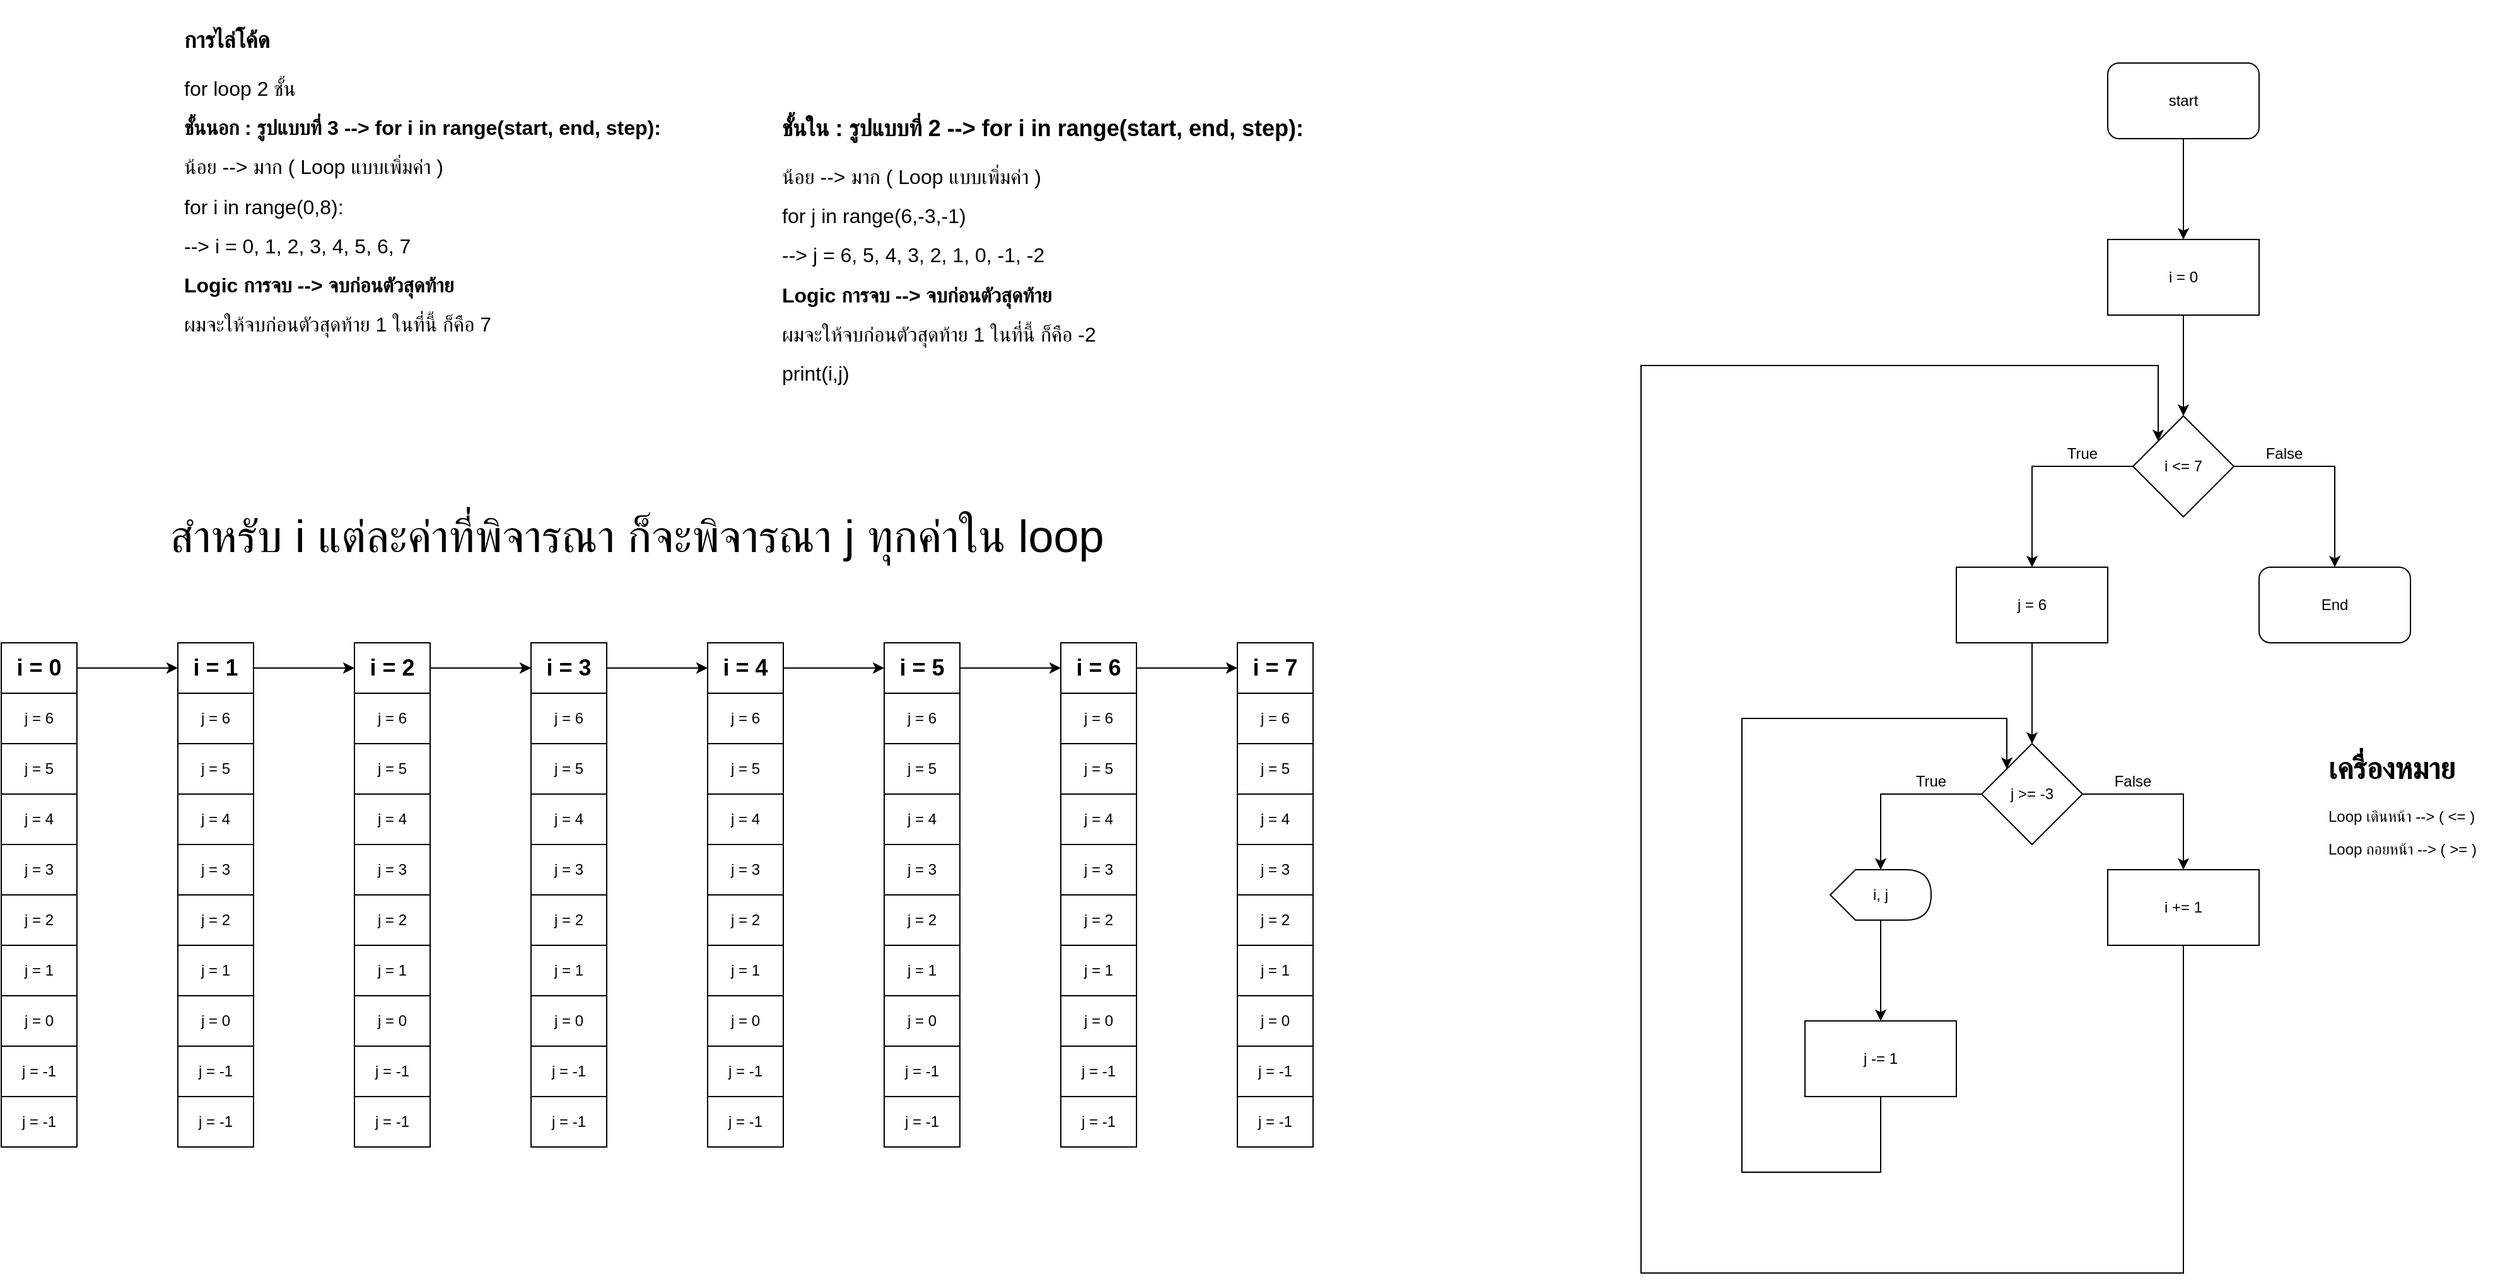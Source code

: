 <mxfile>
    <diagram id="OJSc2Kqw7aZzmf_JGYwj" name="Page-1">
        <mxGraphModel dx="2181" dy="860" grid="1" gridSize="10" guides="1" tooltips="1" connect="1" arrows="1" fold="1" page="1" pageScale="1" pageWidth="827" pageHeight="1169" math="0" shadow="0">
            <root>
                <mxCell id="0"/>
                <mxCell id="1" parent="0"/>
                <mxCell id="111" value="&lt;font&gt;&lt;font style=&quot;font-size: 36px&quot;&gt;สำหรับ i แต่ละค่าที่พิจารณา ก็จะพิจารณา j ทุกค่าใน loop&lt;/font&gt;&lt;br&gt;&lt;/font&gt;" style="text;html=1;strokeColor=none;fillColor=none;align=center;verticalAlign=middle;whiteSpace=wrap;rounded=0;" parent="1" vertex="1">
                    <mxGeometry x="-46" y="430" width="940" height="90" as="geometry"/>
                </mxCell>
                <mxCell id="112" value="&lt;h1&gt;เครื่องหมาย&lt;/h1&gt;&lt;p&gt;Loop เดินหน้า --&amp;gt; ( &amp;lt;= )&lt;/p&gt;&lt;p&gt;Loop ถอยหน้า --&amp;gt; ( &amp;gt;= )&lt;/p&gt;" style="text;html=1;strokeColor=none;fillColor=none;spacing=5;spacingTop=-20;whiteSpace=wrap;overflow=hidden;rounded=0;" parent="1" vertex="1">
                    <mxGeometry x="1760" y="640" width="140" height="100" as="geometry"/>
                </mxCell>
                <mxCell id="113" value="&lt;h1&gt;&lt;font style=&quot;font-size: 18px&quot;&gt;การไล่โค้ด&lt;/font&gt;&lt;/h1&gt;&lt;p&gt;&lt;font size=&quot;3&quot;&gt;for loop 2 ชั้น&lt;/font&gt;&lt;/p&gt;&lt;p&gt;&lt;font size=&quot;3&quot;&gt;&lt;b&gt;ชั้นนอก : รูปแบบที่ 3 --&amp;gt; for i in range(start, end, step):&lt;/b&gt;&lt;/font&gt;&lt;/p&gt;&lt;p&gt;&lt;font size=&quot;3&quot;&gt;น้อย --&amp;gt; มาก ( Loop แบบเพิ่มค่า )&lt;/font&gt;&lt;/p&gt;&lt;p&gt;&lt;font size=&quot;3&quot;&gt;for i in range(0,8):&lt;/font&gt;&lt;/p&gt;&lt;p&gt;&lt;font size=&quot;3&quot;&gt;--&amp;gt; i = 0, 1, 2, 3, 4, 5, 6, 7&lt;/font&gt;&lt;/p&gt;&lt;p&gt;&lt;font size=&quot;3&quot;&gt;&lt;b&gt;Logic การจบ --&amp;gt; จบก่อนตัวสุดท้าย&lt;/b&gt;&lt;/font&gt;&lt;/p&gt;&lt;p&gt;&lt;font size=&quot;3&quot;&gt;ผมจะให้จบก่อนตัวสุดท้าย 1 ในที่นี้ ก็คือ 7&lt;/font&gt;&lt;/p&gt;" style="text;html=1;strokeColor=none;fillColor=none;spacing=5;spacingTop=-20;whiteSpace=wrap;overflow=hidden;rounded=0;" parent="1" vertex="1">
                    <mxGeometry x="60" y="60" width="410" height="270" as="geometry"/>
                </mxCell>
                <mxCell id="114" value="&lt;h1&gt;&lt;font style=&quot;font-size: 18px&quot;&gt;&lt;font&gt;ชั้นใน : รูปแบบที่ 2 --&amp;gt; for i in range(start, end, step):&lt;/font&gt;&lt;br&gt;&lt;/font&gt;&lt;/h1&gt;&lt;p&gt;&lt;font size=&quot;3&quot;&gt;น้อย --&amp;gt; มาก ( Loop แบบเพิ่มค่า )&lt;/font&gt;&lt;/p&gt;&lt;p&gt;&lt;font size=&quot;3&quot;&gt;for j in range(6,-3,-1)&lt;/font&gt;&lt;/p&gt;&lt;p&gt;&lt;font size=&quot;3&quot;&gt;--&amp;gt; j = 6, 5, 4, 3, 2, 1, 0, -1, -2&lt;/font&gt;&lt;/p&gt;&lt;p&gt;&lt;font size=&quot;3&quot;&gt;&lt;b&gt;Logic การจบ --&amp;gt; จบก่อนตัวสุดท้าย&lt;/b&gt;&lt;/font&gt;&lt;/p&gt;&lt;p&gt;&lt;font size=&quot;3&quot;&gt;ผมจะให้จบก่อนตัวสุดท้าย 1 ในที่นี้ ก็คือ -2&lt;/font&gt;&lt;/p&gt;&lt;p&gt;&lt;font size=&quot;3&quot;&gt;print(i,j)&lt;/font&gt;&lt;/p&gt;" style="text;html=1;strokeColor=none;fillColor=none;spacing=5;spacingTop=-20;whiteSpace=wrap;overflow=hidden;rounded=0;" parent="1" vertex="1">
                    <mxGeometry x="534" y="130" width="440" height="240" as="geometry"/>
                </mxCell>
                <mxCell id="182" value="" style="shape=table;html=1;whiteSpace=wrap;startSize=0;container=1;collapsible=0;childLayout=tableLayout;" parent="1" vertex="1">
                    <mxGeometry x="-80" y="560" width="60" height="400" as="geometry"/>
                </mxCell>
                <mxCell id="183" value="" style="shape=partialRectangle;html=1;whiteSpace=wrap;collapsible=0;dropTarget=0;pointerEvents=0;fillColor=none;top=0;left=0;bottom=0;right=0;points=[[0,0.5],[1,0.5]];portConstraint=eastwest;" parent="182" vertex="1">
                    <mxGeometry width="60" height="40" as="geometry"/>
                </mxCell>
                <mxCell id="184" value="&lt;b&gt;&lt;font style=&quot;font-size: 18px&quot;&gt;i = 0&lt;/font&gt;&lt;/b&gt;" style="shape=partialRectangle;html=1;whiteSpace=wrap;connectable=0;overflow=hidden;fillColor=none;top=0;left=0;bottom=0;right=0;" parent="183" vertex="1">
                    <mxGeometry width="60" height="40" as="geometry"/>
                </mxCell>
                <mxCell id="185" value="" style="shape=partialRectangle;html=1;whiteSpace=wrap;collapsible=0;dropTarget=0;pointerEvents=0;fillColor=none;top=0;left=0;bottom=0;right=0;points=[[0,0.5],[1,0.5]];portConstraint=eastwest;" parent="182" vertex="1">
                    <mxGeometry y="40" width="60" height="40" as="geometry"/>
                </mxCell>
                <mxCell id="186" value="j = 6" style="shape=partialRectangle;html=1;whiteSpace=wrap;connectable=0;overflow=hidden;fillColor=none;top=0;left=0;bottom=0;right=0;" parent="185" vertex="1">
                    <mxGeometry width="60" height="40" as="geometry"/>
                </mxCell>
                <mxCell id="187" value="" style="shape=partialRectangle;html=1;whiteSpace=wrap;collapsible=0;dropTarget=0;pointerEvents=0;fillColor=none;top=0;left=0;bottom=0;right=0;points=[[0,0.5],[1,0.5]];portConstraint=eastwest;" parent="182" vertex="1">
                    <mxGeometry y="80" width="60" height="40" as="geometry"/>
                </mxCell>
                <mxCell id="188" value="j = 5" style="shape=partialRectangle;html=1;whiteSpace=wrap;connectable=0;overflow=hidden;fillColor=none;top=0;left=0;bottom=0;right=0;" parent="187" vertex="1">
                    <mxGeometry width="60" height="40" as="geometry"/>
                </mxCell>
                <mxCell id="189" value="" style="shape=partialRectangle;html=1;whiteSpace=wrap;collapsible=0;dropTarget=0;pointerEvents=0;fillColor=none;top=0;left=0;bottom=0;right=0;points=[[0,0.5],[1,0.5]];portConstraint=eastwest;" parent="182" vertex="1">
                    <mxGeometry y="120" width="60" height="40" as="geometry"/>
                </mxCell>
                <mxCell id="190" value="j = 4" style="shape=partialRectangle;html=1;whiteSpace=wrap;connectable=0;overflow=hidden;fillColor=none;top=0;left=0;bottom=0;right=0;" parent="189" vertex="1">
                    <mxGeometry width="60" height="40" as="geometry"/>
                </mxCell>
                <mxCell id="191" value="" style="shape=partialRectangle;html=1;whiteSpace=wrap;collapsible=0;dropTarget=0;pointerEvents=0;fillColor=none;top=0;left=0;bottom=0;right=0;points=[[0,0.5],[1,0.5]];portConstraint=eastwest;" parent="182" vertex="1">
                    <mxGeometry y="160" width="60" height="40" as="geometry"/>
                </mxCell>
                <mxCell id="192" value="j = 3" style="shape=partialRectangle;html=1;whiteSpace=wrap;connectable=0;overflow=hidden;fillColor=none;top=0;left=0;bottom=0;right=0;" parent="191" vertex="1">
                    <mxGeometry width="60" height="40" as="geometry"/>
                </mxCell>
                <mxCell id="193" value="" style="shape=partialRectangle;html=1;whiteSpace=wrap;collapsible=0;dropTarget=0;pointerEvents=0;fillColor=none;top=0;left=0;bottom=0;right=0;points=[[0,0.5],[1,0.5]];portConstraint=eastwest;" parent="182" vertex="1">
                    <mxGeometry y="200" width="60" height="40" as="geometry"/>
                </mxCell>
                <mxCell id="194" value="j = 2" style="shape=partialRectangle;html=1;whiteSpace=wrap;connectable=0;overflow=hidden;fillColor=none;top=0;left=0;bottom=0;right=0;" parent="193" vertex="1">
                    <mxGeometry width="60" height="40" as="geometry"/>
                </mxCell>
                <mxCell id="195" value="" style="shape=partialRectangle;html=1;whiteSpace=wrap;collapsible=0;dropTarget=0;pointerEvents=0;fillColor=none;top=0;left=0;bottom=0;right=0;points=[[0,0.5],[1,0.5]];portConstraint=eastwest;" parent="182" vertex="1">
                    <mxGeometry y="240" width="60" height="40" as="geometry"/>
                </mxCell>
                <mxCell id="196" value="j = 1" style="shape=partialRectangle;html=1;whiteSpace=wrap;connectable=0;overflow=hidden;fillColor=none;top=0;left=0;bottom=0;right=0;" parent="195" vertex="1">
                    <mxGeometry width="60" height="40" as="geometry"/>
                </mxCell>
                <mxCell id="197" value="" style="shape=partialRectangle;html=1;whiteSpace=wrap;collapsible=0;dropTarget=0;pointerEvents=0;fillColor=none;top=0;left=0;bottom=0;right=0;points=[[0,0.5],[1,0.5]];portConstraint=eastwest;" parent="182" vertex="1">
                    <mxGeometry y="280" width="60" height="40" as="geometry"/>
                </mxCell>
                <mxCell id="198" value="j = 0" style="shape=partialRectangle;html=1;whiteSpace=wrap;connectable=0;overflow=hidden;fillColor=none;top=0;left=0;bottom=0;right=0;" parent="197" vertex="1">
                    <mxGeometry width="60" height="40" as="geometry"/>
                </mxCell>
                <mxCell id="199" value="" style="shape=partialRectangle;html=1;whiteSpace=wrap;collapsible=0;dropTarget=0;pointerEvents=0;fillColor=none;top=0;left=0;bottom=0;right=0;points=[[0,0.5],[1,0.5]];portConstraint=eastwest;" parent="182" vertex="1">
                    <mxGeometry y="320" width="60" height="40" as="geometry"/>
                </mxCell>
                <mxCell id="200" value="j = -1" style="shape=partialRectangle;html=1;whiteSpace=wrap;connectable=0;overflow=hidden;fillColor=none;top=0;left=0;bottom=0;right=0;" parent="199" vertex="1">
                    <mxGeometry width="60" height="40" as="geometry"/>
                </mxCell>
                <mxCell id="201" value="" style="shape=partialRectangle;html=1;whiteSpace=wrap;collapsible=0;dropTarget=0;pointerEvents=0;fillColor=none;top=0;left=0;bottom=0;right=0;points=[[0,0.5],[1,0.5]];portConstraint=eastwest;" parent="182" vertex="1">
                    <mxGeometry y="360" width="60" height="40" as="geometry"/>
                </mxCell>
                <mxCell id="202" value="j = -1" style="shape=partialRectangle;html=1;whiteSpace=wrap;connectable=0;overflow=hidden;fillColor=none;top=0;left=0;bottom=0;right=0;" parent="201" vertex="1">
                    <mxGeometry width="60" height="40" as="geometry"/>
                </mxCell>
                <mxCell id="203" value="" style="shape=table;html=1;whiteSpace=wrap;startSize=0;container=1;collapsible=0;childLayout=tableLayout;" parent="1" vertex="1">
                    <mxGeometry x="60" y="560" width="60" height="400" as="geometry"/>
                </mxCell>
                <mxCell id="204" value="" style="shape=partialRectangle;html=1;whiteSpace=wrap;collapsible=0;dropTarget=0;pointerEvents=0;fillColor=none;top=0;left=0;bottom=0;right=0;points=[[0,0.5],[1,0.5]];portConstraint=eastwest;" parent="203" vertex="1">
                    <mxGeometry width="60" height="40" as="geometry"/>
                </mxCell>
                <mxCell id="205" value="&lt;b&gt;&lt;font style=&quot;font-size: 18px&quot;&gt;i = 1&lt;/font&gt;&lt;/b&gt;" style="shape=partialRectangle;html=1;whiteSpace=wrap;connectable=0;overflow=hidden;fillColor=none;top=0;left=0;bottom=0;right=0;" parent="204" vertex="1">
                    <mxGeometry width="60" height="40" as="geometry"/>
                </mxCell>
                <mxCell id="206" value="" style="shape=partialRectangle;html=1;whiteSpace=wrap;collapsible=0;dropTarget=0;pointerEvents=0;fillColor=none;top=0;left=0;bottom=0;right=0;points=[[0,0.5],[1,0.5]];portConstraint=eastwest;" parent="203" vertex="1">
                    <mxGeometry y="40" width="60" height="40" as="geometry"/>
                </mxCell>
                <mxCell id="207" value="j = 6" style="shape=partialRectangle;html=1;whiteSpace=wrap;connectable=0;overflow=hidden;fillColor=none;top=0;left=0;bottom=0;right=0;" parent="206" vertex="1">
                    <mxGeometry width="60" height="40" as="geometry"/>
                </mxCell>
                <mxCell id="208" value="" style="shape=partialRectangle;html=1;whiteSpace=wrap;collapsible=0;dropTarget=0;pointerEvents=0;fillColor=none;top=0;left=0;bottom=0;right=0;points=[[0,0.5],[1,0.5]];portConstraint=eastwest;" parent="203" vertex="1">
                    <mxGeometry y="80" width="60" height="40" as="geometry"/>
                </mxCell>
                <mxCell id="209" value="j = 5" style="shape=partialRectangle;html=1;whiteSpace=wrap;connectable=0;overflow=hidden;fillColor=none;top=0;left=0;bottom=0;right=0;" parent="208" vertex="1">
                    <mxGeometry width="60" height="40" as="geometry"/>
                </mxCell>
                <mxCell id="210" value="" style="shape=partialRectangle;html=1;whiteSpace=wrap;collapsible=0;dropTarget=0;pointerEvents=0;fillColor=none;top=0;left=0;bottom=0;right=0;points=[[0,0.5],[1,0.5]];portConstraint=eastwest;" parent="203" vertex="1">
                    <mxGeometry y="120" width="60" height="40" as="geometry"/>
                </mxCell>
                <mxCell id="211" value="j = 4" style="shape=partialRectangle;html=1;whiteSpace=wrap;connectable=0;overflow=hidden;fillColor=none;top=0;left=0;bottom=0;right=0;" parent="210" vertex="1">
                    <mxGeometry width="60" height="40" as="geometry"/>
                </mxCell>
                <mxCell id="212" value="" style="shape=partialRectangle;html=1;whiteSpace=wrap;collapsible=0;dropTarget=0;pointerEvents=0;fillColor=none;top=0;left=0;bottom=0;right=0;points=[[0,0.5],[1,0.5]];portConstraint=eastwest;" parent="203" vertex="1">
                    <mxGeometry y="160" width="60" height="40" as="geometry"/>
                </mxCell>
                <mxCell id="213" value="j = 3" style="shape=partialRectangle;html=1;whiteSpace=wrap;connectable=0;overflow=hidden;fillColor=none;top=0;left=0;bottom=0;right=0;" parent="212" vertex="1">
                    <mxGeometry width="60" height="40" as="geometry"/>
                </mxCell>
                <mxCell id="214" value="" style="shape=partialRectangle;html=1;whiteSpace=wrap;collapsible=0;dropTarget=0;pointerEvents=0;fillColor=none;top=0;left=0;bottom=0;right=0;points=[[0,0.5],[1,0.5]];portConstraint=eastwest;" parent="203" vertex="1">
                    <mxGeometry y="200" width="60" height="40" as="geometry"/>
                </mxCell>
                <mxCell id="215" value="j = 2" style="shape=partialRectangle;html=1;whiteSpace=wrap;connectable=0;overflow=hidden;fillColor=none;top=0;left=0;bottom=0;right=0;" parent="214" vertex="1">
                    <mxGeometry width="60" height="40" as="geometry"/>
                </mxCell>
                <mxCell id="216" value="" style="shape=partialRectangle;html=1;whiteSpace=wrap;collapsible=0;dropTarget=0;pointerEvents=0;fillColor=none;top=0;left=0;bottom=0;right=0;points=[[0,0.5],[1,0.5]];portConstraint=eastwest;" parent="203" vertex="1">
                    <mxGeometry y="240" width="60" height="40" as="geometry"/>
                </mxCell>
                <mxCell id="217" value="j = 1" style="shape=partialRectangle;html=1;whiteSpace=wrap;connectable=0;overflow=hidden;fillColor=none;top=0;left=0;bottom=0;right=0;" parent="216" vertex="1">
                    <mxGeometry width="60" height="40" as="geometry"/>
                </mxCell>
                <mxCell id="218" value="" style="shape=partialRectangle;html=1;whiteSpace=wrap;collapsible=0;dropTarget=0;pointerEvents=0;fillColor=none;top=0;left=0;bottom=0;right=0;points=[[0,0.5],[1,0.5]];portConstraint=eastwest;" parent="203" vertex="1">
                    <mxGeometry y="280" width="60" height="40" as="geometry"/>
                </mxCell>
                <mxCell id="219" value="j = 0" style="shape=partialRectangle;html=1;whiteSpace=wrap;connectable=0;overflow=hidden;fillColor=none;top=0;left=0;bottom=0;right=0;" parent="218" vertex="1">
                    <mxGeometry width="60" height="40" as="geometry"/>
                </mxCell>
                <mxCell id="220" value="" style="shape=partialRectangle;html=1;whiteSpace=wrap;collapsible=0;dropTarget=0;pointerEvents=0;fillColor=none;top=0;left=0;bottom=0;right=0;points=[[0,0.5],[1,0.5]];portConstraint=eastwest;" parent="203" vertex="1">
                    <mxGeometry y="320" width="60" height="40" as="geometry"/>
                </mxCell>
                <mxCell id="221" value="j = -1" style="shape=partialRectangle;html=1;whiteSpace=wrap;connectable=0;overflow=hidden;fillColor=none;top=0;left=0;bottom=0;right=0;" parent="220" vertex="1">
                    <mxGeometry width="60" height="40" as="geometry"/>
                </mxCell>
                <mxCell id="222" value="" style="shape=partialRectangle;html=1;whiteSpace=wrap;collapsible=0;dropTarget=0;pointerEvents=0;fillColor=none;top=0;left=0;bottom=0;right=0;points=[[0,0.5],[1,0.5]];portConstraint=eastwest;" parent="203" vertex="1">
                    <mxGeometry y="360" width="60" height="40" as="geometry"/>
                </mxCell>
                <mxCell id="223" value="j = -1" style="shape=partialRectangle;html=1;whiteSpace=wrap;connectable=0;overflow=hidden;fillColor=none;top=0;left=0;bottom=0;right=0;" parent="222" vertex="1">
                    <mxGeometry width="60" height="40" as="geometry"/>
                </mxCell>
                <mxCell id="224" value="" style="shape=table;html=1;whiteSpace=wrap;startSize=0;container=1;collapsible=0;childLayout=tableLayout;" parent="1" vertex="1">
                    <mxGeometry x="200" y="560" width="60" height="400" as="geometry"/>
                </mxCell>
                <mxCell id="225" value="" style="shape=partialRectangle;html=1;whiteSpace=wrap;collapsible=0;dropTarget=0;pointerEvents=0;fillColor=none;top=0;left=0;bottom=0;right=0;points=[[0,0.5],[1,0.5]];portConstraint=eastwest;" parent="224" vertex="1">
                    <mxGeometry width="60" height="40" as="geometry"/>
                </mxCell>
                <mxCell id="226" value="&lt;b&gt;&lt;font style=&quot;font-size: 18px&quot;&gt;i = 2&lt;/font&gt;&lt;/b&gt;" style="shape=partialRectangle;html=1;whiteSpace=wrap;connectable=0;overflow=hidden;fillColor=none;top=0;left=0;bottom=0;right=0;" parent="225" vertex="1">
                    <mxGeometry width="60" height="40" as="geometry"/>
                </mxCell>
                <mxCell id="227" value="" style="shape=partialRectangle;html=1;whiteSpace=wrap;collapsible=0;dropTarget=0;pointerEvents=0;fillColor=none;top=0;left=0;bottom=0;right=0;points=[[0,0.5],[1,0.5]];portConstraint=eastwest;" parent="224" vertex="1">
                    <mxGeometry y="40" width="60" height="40" as="geometry"/>
                </mxCell>
                <mxCell id="228" value="j = 6" style="shape=partialRectangle;html=1;whiteSpace=wrap;connectable=0;overflow=hidden;fillColor=none;top=0;left=0;bottom=0;right=0;" parent="227" vertex="1">
                    <mxGeometry width="60" height="40" as="geometry"/>
                </mxCell>
                <mxCell id="229" value="" style="shape=partialRectangle;html=1;whiteSpace=wrap;collapsible=0;dropTarget=0;pointerEvents=0;fillColor=none;top=0;left=0;bottom=0;right=0;points=[[0,0.5],[1,0.5]];portConstraint=eastwest;" parent="224" vertex="1">
                    <mxGeometry y="80" width="60" height="40" as="geometry"/>
                </mxCell>
                <mxCell id="230" value="j = 5" style="shape=partialRectangle;html=1;whiteSpace=wrap;connectable=0;overflow=hidden;fillColor=none;top=0;left=0;bottom=0;right=0;" parent="229" vertex="1">
                    <mxGeometry width="60" height="40" as="geometry"/>
                </mxCell>
                <mxCell id="231" value="" style="shape=partialRectangle;html=1;whiteSpace=wrap;collapsible=0;dropTarget=0;pointerEvents=0;fillColor=none;top=0;left=0;bottom=0;right=0;points=[[0,0.5],[1,0.5]];portConstraint=eastwest;" parent="224" vertex="1">
                    <mxGeometry y="120" width="60" height="40" as="geometry"/>
                </mxCell>
                <mxCell id="232" value="j = 4" style="shape=partialRectangle;html=1;whiteSpace=wrap;connectable=0;overflow=hidden;fillColor=none;top=0;left=0;bottom=0;right=0;" parent="231" vertex="1">
                    <mxGeometry width="60" height="40" as="geometry"/>
                </mxCell>
                <mxCell id="233" value="" style="shape=partialRectangle;html=1;whiteSpace=wrap;collapsible=0;dropTarget=0;pointerEvents=0;fillColor=none;top=0;left=0;bottom=0;right=0;points=[[0,0.5],[1,0.5]];portConstraint=eastwest;" parent="224" vertex="1">
                    <mxGeometry y="160" width="60" height="40" as="geometry"/>
                </mxCell>
                <mxCell id="234" value="j = 3" style="shape=partialRectangle;html=1;whiteSpace=wrap;connectable=0;overflow=hidden;fillColor=none;top=0;left=0;bottom=0;right=0;" parent="233" vertex="1">
                    <mxGeometry width="60" height="40" as="geometry"/>
                </mxCell>
                <mxCell id="235" value="" style="shape=partialRectangle;html=1;whiteSpace=wrap;collapsible=0;dropTarget=0;pointerEvents=0;fillColor=none;top=0;left=0;bottom=0;right=0;points=[[0,0.5],[1,0.5]];portConstraint=eastwest;" parent="224" vertex="1">
                    <mxGeometry y="200" width="60" height="40" as="geometry"/>
                </mxCell>
                <mxCell id="236" value="j = 2" style="shape=partialRectangle;html=1;whiteSpace=wrap;connectable=0;overflow=hidden;fillColor=none;top=0;left=0;bottom=0;right=0;" parent="235" vertex="1">
                    <mxGeometry width="60" height="40" as="geometry"/>
                </mxCell>
                <mxCell id="237" value="" style="shape=partialRectangle;html=1;whiteSpace=wrap;collapsible=0;dropTarget=0;pointerEvents=0;fillColor=none;top=0;left=0;bottom=0;right=0;points=[[0,0.5],[1,0.5]];portConstraint=eastwest;" parent="224" vertex="1">
                    <mxGeometry y="240" width="60" height="40" as="geometry"/>
                </mxCell>
                <mxCell id="238" value="j = 1" style="shape=partialRectangle;html=1;whiteSpace=wrap;connectable=0;overflow=hidden;fillColor=none;top=0;left=0;bottom=0;right=0;" parent="237" vertex="1">
                    <mxGeometry width="60" height="40" as="geometry"/>
                </mxCell>
                <mxCell id="239" value="" style="shape=partialRectangle;html=1;whiteSpace=wrap;collapsible=0;dropTarget=0;pointerEvents=0;fillColor=none;top=0;left=0;bottom=0;right=0;points=[[0,0.5],[1,0.5]];portConstraint=eastwest;" parent="224" vertex="1">
                    <mxGeometry y="280" width="60" height="40" as="geometry"/>
                </mxCell>
                <mxCell id="240" value="j = 0" style="shape=partialRectangle;html=1;whiteSpace=wrap;connectable=0;overflow=hidden;fillColor=none;top=0;left=0;bottom=0;right=0;" parent="239" vertex="1">
                    <mxGeometry width="60" height="40" as="geometry"/>
                </mxCell>
                <mxCell id="241" value="" style="shape=partialRectangle;html=1;whiteSpace=wrap;collapsible=0;dropTarget=0;pointerEvents=0;fillColor=none;top=0;left=0;bottom=0;right=0;points=[[0,0.5],[1,0.5]];portConstraint=eastwest;" parent="224" vertex="1">
                    <mxGeometry y="320" width="60" height="40" as="geometry"/>
                </mxCell>
                <mxCell id="242" value="j = -1" style="shape=partialRectangle;html=1;whiteSpace=wrap;connectable=0;overflow=hidden;fillColor=none;top=0;left=0;bottom=0;right=0;" parent="241" vertex="1">
                    <mxGeometry width="60" height="40" as="geometry"/>
                </mxCell>
                <mxCell id="243" value="" style="shape=partialRectangle;html=1;whiteSpace=wrap;collapsible=0;dropTarget=0;pointerEvents=0;fillColor=none;top=0;left=0;bottom=0;right=0;points=[[0,0.5],[1,0.5]];portConstraint=eastwest;" parent="224" vertex="1">
                    <mxGeometry y="360" width="60" height="40" as="geometry"/>
                </mxCell>
                <mxCell id="244" value="j = -1" style="shape=partialRectangle;html=1;whiteSpace=wrap;connectable=0;overflow=hidden;fillColor=none;top=0;left=0;bottom=0;right=0;" parent="243" vertex="1">
                    <mxGeometry width="60" height="40" as="geometry"/>
                </mxCell>
                <mxCell id="245" value="" style="shape=table;html=1;whiteSpace=wrap;startSize=0;container=1;collapsible=0;childLayout=tableLayout;" parent="1" vertex="1">
                    <mxGeometry x="340" y="560" width="60" height="400" as="geometry"/>
                </mxCell>
                <mxCell id="246" value="" style="shape=partialRectangle;html=1;whiteSpace=wrap;collapsible=0;dropTarget=0;pointerEvents=0;fillColor=none;top=0;left=0;bottom=0;right=0;points=[[0,0.5],[1,0.5]];portConstraint=eastwest;" parent="245" vertex="1">
                    <mxGeometry width="60" height="40" as="geometry"/>
                </mxCell>
                <mxCell id="247" value="&lt;b&gt;&lt;font style=&quot;font-size: 18px&quot;&gt;i = 3&lt;/font&gt;&lt;/b&gt;" style="shape=partialRectangle;html=1;whiteSpace=wrap;connectable=0;overflow=hidden;fillColor=none;top=0;left=0;bottom=0;right=0;" parent="246" vertex="1">
                    <mxGeometry width="60" height="40" as="geometry"/>
                </mxCell>
                <mxCell id="248" value="" style="shape=partialRectangle;html=1;whiteSpace=wrap;collapsible=0;dropTarget=0;pointerEvents=0;fillColor=none;top=0;left=0;bottom=0;right=0;points=[[0,0.5],[1,0.5]];portConstraint=eastwest;" parent="245" vertex="1">
                    <mxGeometry y="40" width="60" height="40" as="geometry"/>
                </mxCell>
                <mxCell id="249" value="j = 6" style="shape=partialRectangle;html=1;whiteSpace=wrap;connectable=0;overflow=hidden;fillColor=none;top=0;left=0;bottom=0;right=0;" parent="248" vertex="1">
                    <mxGeometry width="60" height="40" as="geometry"/>
                </mxCell>
                <mxCell id="250" value="" style="shape=partialRectangle;html=1;whiteSpace=wrap;collapsible=0;dropTarget=0;pointerEvents=0;fillColor=none;top=0;left=0;bottom=0;right=0;points=[[0,0.5],[1,0.5]];portConstraint=eastwest;" parent="245" vertex="1">
                    <mxGeometry y="80" width="60" height="40" as="geometry"/>
                </mxCell>
                <mxCell id="251" value="j = 5" style="shape=partialRectangle;html=1;whiteSpace=wrap;connectable=0;overflow=hidden;fillColor=none;top=0;left=0;bottom=0;right=0;" parent="250" vertex="1">
                    <mxGeometry width="60" height="40" as="geometry"/>
                </mxCell>
                <mxCell id="252" value="" style="shape=partialRectangle;html=1;whiteSpace=wrap;collapsible=0;dropTarget=0;pointerEvents=0;fillColor=none;top=0;left=0;bottom=0;right=0;points=[[0,0.5],[1,0.5]];portConstraint=eastwest;" parent="245" vertex="1">
                    <mxGeometry y="120" width="60" height="40" as="geometry"/>
                </mxCell>
                <mxCell id="253" value="j = 4" style="shape=partialRectangle;html=1;whiteSpace=wrap;connectable=0;overflow=hidden;fillColor=none;top=0;left=0;bottom=0;right=0;" parent="252" vertex="1">
                    <mxGeometry width="60" height="40" as="geometry"/>
                </mxCell>
                <mxCell id="254" value="" style="shape=partialRectangle;html=1;whiteSpace=wrap;collapsible=0;dropTarget=0;pointerEvents=0;fillColor=none;top=0;left=0;bottom=0;right=0;points=[[0,0.5],[1,0.5]];portConstraint=eastwest;" parent="245" vertex="1">
                    <mxGeometry y="160" width="60" height="40" as="geometry"/>
                </mxCell>
                <mxCell id="255" value="j = 3" style="shape=partialRectangle;html=1;whiteSpace=wrap;connectable=0;overflow=hidden;fillColor=none;top=0;left=0;bottom=0;right=0;" parent="254" vertex="1">
                    <mxGeometry width="60" height="40" as="geometry"/>
                </mxCell>
                <mxCell id="256" value="" style="shape=partialRectangle;html=1;whiteSpace=wrap;collapsible=0;dropTarget=0;pointerEvents=0;fillColor=none;top=0;left=0;bottom=0;right=0;points=[[0,0.5],[1,0.5]];portConstraint=eastwest;" parent="245" vertex="1">
                    <mxGeometry y="200" width="60" height="40" as="geometry"/>
                </mxCell>
                <mxCell id="257" value="j = 2" style="shape=partialRectangle;html=1;whiteSpace=wrap;connectable=0;overflow=hidden;fillColor=none;top=0;left=0;bottom=0;right=0;" parent="256" vertex="1">
                    <mxGeometry width="60" height="40" as="geometry"/>
                </mxCell>
                <mxCell id="258" value="" style="shape=partialRectangle;html=1;whiteSpace=wrap;collapsible=0;dropTarget=0;pointerEvents=0;fillColor=none;top=0;left=0;bottom=0;right=0;points=[[0,0.5],[1,0.5]];portConstraint=eastwest;" parent="245" vertex="1">
                    <mxGeometry y="240" width="60" height="40" as="geometry"/>
                </mxCell>
                <mxCell id="259" value="j = 1" style="shape=partialRectangle;html=1;whiteSpace=wrap;connectable=0;overflow=hidden;fillColor=none;top=0;left=0;bottom=0;right=0;" parent="258" vertex="1">
                    <mxGeometry width="60" height="40" as="geometry"/>
                </mxCell>
                <mxCell id="260" value="" style="shape=partialRectangle;html=1;whiteSpace=wrap;collapsible=0;dropTarget=0;pointerEvents=0;fillColor=none;top=0;left=0;bottom=0;right=0;points=[[0,0.5],[1,0.5]];portConstraint=eastwest;" parent="245" vertex="1">
                    <mxGeometry y="280" width="60" height="40" as="geometry"/>
                </mxCell>
                <mxCell id="261" value="j = 0" style="shape=partialRectangle;html=1;whiteSpace=wrap;connectable=0;overflow=hidden;fillColor=none;top=0;left=0;bottom=0;right=0;" parent="260" vertex="1">
                    <mxGeometry width="60" height="40" as="geometry"/>
                </mxCell>
                <mxCell id="262" value="" style="shape=partialRectangle;html=1;whiteSpace=wrap;collapsible=0;dropTarget=0;pointerEvents=0;fillColor=none;top=0;left=0;bottom=0;right=0;points=[[0,0.5],[1,0.5]];portConstraint=eastwest;" parent="245" vertex="1">
                    <mxGeometry y="320" width="60" height="40" as="geometry"/>
                </mxCell>
                <mxCell id="263" value="j = -1" style="shape=partialRectangle;html=1;whiteSpace=wrap;connectable=0;overflow=hidden;fillColor=none;top=0;left=0;bottom=0;right=0;" parent="262" vertex="1">
                    <mxGeometry width="60" height="40" as="geometry"/>
                </mxCell>
                <mxCell id="264" value="" style="shape=partialRectangle;html=1;whiteSpace=wrap;collapsible=0;dropTarget=0;pointerEvents=0;fillColor=none;top=0;left=0;bottom=0;right=0;points=[[0,0.5],[1,0.5]];portConstraint=eastwest;" parent="245" vertex="1">
                    <mxGeometry y="360" width="60" height="40" as="geometry"/>
                </mxCell>
                <mxCell id="265" value="j = -1" style="shape=partialRectangle;html=1;whiteSpace=wrap;connectable=0;overflow=hidden;fillColor=none;top=0;left=0;bottom=0;right=0;" parent="264" vertex="1">
                    <mxGeometry width="60" height="40" as="geometry"/>
                </mxCell>
                <mxCell id="266" value="" style="shape=table;html=1;whiteSpace=wrap;startSize=0;container=1;collapsible=0;childLayout=tableLayout;" parent="1" vertex="1">
                    <mxGeometry x="480" y="560" width="60" height="400" as="geometry"/>
                </mxCell>
                <mxCell id="267" value="" style="shape=partialRectangle;html=1;whiteSpace=wrap;collapsible=0;dropTarget=0;pointerEvents=0;fillColor=none;top=0;left=0;bottom=0;right=0;points=[[0,0.5],[1,0.5]];portConstraint=eastwest;" parent="266" vertex="1">
                    <mxGeometry width="60" height="40" as="geometry"/>
                </mxCell>
                <mxCell id="268" value="&lt;b&gt;&lt;font style=&quot;font-size: 18px&quot;&gt;i = 4&lt;/font&gt;&lt;/b&gt;" style="shape=partialRectangle;html=1;whiteSpace=wrap;connectable=0;overflow=hidden;fillColor=none;top=0;left=0;bottom=0;right=0;" parent="267" vertex="1">
                    <mxGeometry width="60" height="40" as="geometry"/>
                </mxCell>
                <mxCell id="269" value="" style="shape=partialRectangle;html=1;whiteSpace=wrap;collapsible=0;dropTarget=0;pointerEvents=0;fillColor=none;top=0;left=0;bottom=0;right=0;points=[[0,0.5],[1,0.5]];portConstraint=eastwest;" parent="266" vertex="1">
                    <mxGeometry y="40" width="60" height="40" as="geometry"/>
                </mxCell>
                <mxCell id="270" value="j = 6" style="shape=partialRectangle;html=1;whiteSpace=wrap;connectable=0;overflow=hidden;fillColor=none;top=0;left=0;bottom=0;right=0;" parent="269" vertex="1">
                    <mxGeometry width="60" height="40" as="geometry"/>
                </mxCell>
                <mxCell id="271" value="" style="shape=partialRectangle;html=1;whiteSpace=wrap;collapsible=0;dropTarget=0;pointerEvents=0;fillColor=none;top=0;left=0;bottom=0;right=0;points=[[0,0.5],[1,0.5]];portConstraint=eastwest;" parent="266" vertex="1">
                    <mxGeometry y="80" width="60" height="40" as="geometry"/>
                </mxCell>
                <mxCell id="272" value="j = 5" style="shape=partialRectangle;html=1;whiteSpace=wrap;connectable=0;overflow=hidden;fillColor=none;top=0;left=0;bottom=0;right=0;" parent="271" vertex="1">
                    <mxGeometry width="60" height="40" as="geometry"/>
                </mxCell>
                <mxCell id="273" value="" style="shape=partialRectangle;html=1;whiteSpace=wrap;collapsible=0;dropTarget=0;pointerEvents=0;fillColor=none;top=0;left=0;bottom=0;right=0;points=[[0,0.5],[1,0.5]];portConstraint=eastwest;" parent="266" vertex="1">
                    <mxGeometry y="120" width="60" height="40" as="geometry"/>
                </mxCell>
                <mxCell id="274" value="j = 4" style="shape=partialRectangle;html=1;whiteSpace=wrap;connectable=0;overflow=hidden;fillColor=none;top=0;left=0;bottom=0;right=0;" parent="273" vertex="1">
                    <mxGeometry width="60" height="40" as="geometry"/>
                </mxCell>
                <mxCell id="275" value="" style="shape=partialRectangle;html=1;whiteSpace=wrap;collapsible=0;dropTarget=0;pointerEvents=0;fillColor=none;top=0;left=0;bottom=0;right=0;points=[[0,0.5],[1,0.5]];portConstraint=eastwest;" parent="266" vertex="1">
                    <mxGeometry y="160" width="60" height="40" as="geometry"/>
                </mxCell>
                <mxCell id="276" value="j = 3" style="shape=partialRectangle;html=1;whiteSpace=wrap;connectable=0;overflow=hidden;fillColor=none;top=0;left=0;bottom=0;right=0;" parent="275" vertex="1">
                    <mxGeometry width="60" height="40" as="geometry"/>
                </mxCell>
                <mxCell id="277" value="" style="shape=partialRectangle;html=1;whiteSpace=wrap;collapsible=0;dropTarget=0;pointerEvents=0;fillColor=none;top=0;left=0;bottom=0;right=0;points=[[0,0.5],[1,0.5]];portConstraint=eastwest;" parent="266" vertex="1">
                    <mxGeometry y="200" width="60" height="40" as="geometry"/>
                </mxCell>
                <mxCell id="278" value="j = 2" style="shape=partialRectangle;html=1;whiteSpace=wrap;connectable=0;overflow=hidden;fillColor=none;top=0;left=0;bottom=0;right=0;" parent="277" vertex="1">
                    <mxGeometry width="60" height="40" as="geometry"/>
                </mxCell>
                <mxCell id="279" value="" style="shape=partialRectangle;html=1;whiteSpace=wrap;collapsible=0;dropTarget=0;pointerEvents=0;fillColor=none;top=0;left=0;bottom=0;right=0;points=[[0,0.5],[1,0.5]];portConstraint=eastwest;" parent="266" vertex="1">
                    <mxGeometry y="240" width="60" height="40" as="geometry"/>
                </mxCell>
                <mxCell id="280" value="j = 1" style="shape=partialRectangle;html=1;whiteSpace=wrap;connectable=0;overflow=hidden;fillColor=none;top=0;left=0;bottom=0;right=0;" parent="279" vertex="1">
                    <mxGeometry width="60" height="40" as="geometry"/>
                </mxCell>
                <mxCell id="281" value="" style="shape=partialRectangle;html=1;whiteSpace=wrap;collapsible=0;dropTarget=0;pointerEvents=0;fillColor=none;top=0;left=0;bottom=0;right=0;points=[[0,0.5],[1,0.5]];portConstraint=eastwest;" parent="266" vertex="1">
                    <mxGeometry y="280" width="60" height="40" as="geometry"/>
                </mxCell>
                <mxCell id="282" value="j = 0" style="shape=partialRectangle;html=1;whiteSpace=wrap;connectable=0;overflow=hidden;fillColor=none;top=0;left=0;bottom=0;right=0;" parent="281" vertex="1">
                    <mxGeometry width="60" height="40" as="geometry"/>
                </mxCell>
                <mxCell id="283" value="" style="shape=partialRectangle;html=1;whiteSpace=wrap;collapsible=0;dropTarget=0;pointerEvents=0;fillColor=none;top=0;left=0;bottom=0;right=0;points=[[0,0.5],[1,0.5]];portConstraint=eastwest;" parent="266" vertex="1">
                    <mxGeometry y="320" width="60" height="40" as="geometry"/>
                </mxCell>
                <mxCell id="284" value="j = -1" style="shape=partialRectangle;html=1;whiteSpace=wrap;connectable=0;overflow=hidden;fillColor=none;top=0;left=0;bottom=0;right=0;" parent="283" vertex="1">
                    <mxGeometry width="60" height="40" as="geometry"/>
                </mxCell>
                <mxCell id="285" value="" style="shape=partialRectangle;html=1;whiteSpace=wrap;collapsible=0;dropTarget=0;pointerEvents=0;fillColor=none;top=0;left=0;bottom=0;right=0;points=[[0,0.5],[1,0.5]];portConstraint=eastwest;" parent="266" vertex="1">
                    <mxGeometry y="360" width="60" height="40" as="geometry"/>
                </mxCell>
                <mxCell id="286" value="j = -1" style="shape=partialRectangle;html=1;whiteSpace=wrap;connectable=0;overflow=hidden;fillColor=none;top=0;left=0;bottom=0;right=0;" parent="285" vertex="1">
                    <mxGeometry width="60" height="40" as="geometry"/>
                </mxCell>
                <mxCell id="287" value="" style="shape=table;html=1;whiteSpace=wrap;startSize=0;container=1;collapsible=0;childLayout=tableLayout;" parent="1" vertex="1">
                    <mxGeometry x="620" y="560" width="60" height="400" as="geometry"/>
                </mxCell>
                <mxCell id="288" value="" style="shape=partialRectangle;html=1;whiteSpace=wrap;collapsible=0;dropTarget=0;pointerEvents=0;fillColor=none;top=0;left=0;bottom=0;right=0;points=[[0,0.5],[1,0.5]];portConstraint=eastwest;" parent="287" vertex="1">
                    <mxGeometry width="60" height="40" as="geometry"/>
                </mxCell>
                <mxCell id="289" value="&lt;b&gt;&lt;font style=&quot;font-size: 18px&quot;&gt;i = 5&lt;/font&gt;&lt;/b&gt;" style="shape=partialRectangle;html=1;whiteSpace=wrap;connectable=0;overflow=hidden;fillColor=none;top=0;left=0;bottom=0;right=0;" parent="288" vertex="1">
                    <mxGeometry width="60" height="40" as="geometry"/>
                </mxCell>
                <mxCell id="290" value="" style="shape=partialRectangle;html=1;whiteSpace=wrap;collapsible=0;dropTarget=0;pointerEvents=0;fillColor=none;top=0;left=0;bottom=0;right=0;points=[[0,0.5],[1,0.5]];portConstraint=eastwest;" parent="287" vertex="1">
                    <mxGeometry y="40" width="60" height="40" as="geometry"/>
                </mxCell>
                <mxCell id="291" value="j = 6" style="shape=partialRectangle;html=1;whiteSpace=wrap;connectable=0;overflow=hidden;fillColor=none;top=0;left=0;bottom=0;right=0;" parent="290" vertex="1">
                    <mxGeometry width="60" height="40" as="geometry"/>
                </mxCell>
                <mxCell id="292" value="" style="shape=partialRectangle;html=1;whiteSpace=wrap;collapsible=0;dropTarget=0;pointerEvents=0;fillColor=none;top=0;left=0;bottom=0;right=0;points=[[0,0.5],[1,0.5]];portConstraint=eastwest;" parent="287" vertex="1">
                    <mxGeometry y="80" width="60" height="40" as="geometry"/>
                </mxCell>
                <mxCell id="293" value="j = 5" style="shape=partialRectangle;html=1;whiteSpace=wrap;connectable=0;overflow=hidden;fillColor=none;top=0;left=0;bottom=0;right=0;" parent="292" vertex="1">
                    <mxGeometry width="60" height="40" as="geometry"/>
                </mxCell>
                <mxCell id="294" value="" style="shape=partialRectangle;html=1;whiteSpace=wrap;collapsible=0;dropTarget=0;pointerEvents=0;fillColor=none;top=0;left=0;bottom=0;right=0;points=[[0,0.5],[1,0.5]];portConstraint=eastwest;" parent="287" vertex="1">
                    <mxGeometry y="120" width="60" height="40" as="geometry"/>
                </mxCell>
                <mxCell id="295" value="j = 4" style="shape=partialRectangle;html=1;whiteSpace=wrap;connectable=0;overflow=hidden;fillColor=none;top=0;left=0;bottom=0;right=0;" parent="294" vertex="1">
                    <mxGeometry width="60" height="40" as="geometry"/>
                </mxCell>
                <mxCell id="296" value="" style="shape=partialRectangle;html=1;whiteSpace=wrap;collapsible=0;dropTarget=0;pointerEvents=0;fillColor=none;top=0;left=0;bottom=0;right=0;points=[[0,0.5],[1,0.5]];portConstraint=eastwest;" parent="287" vertex="1">
                    <mxGeometry y="160" width="60" height="40" as="geometry"/>
                </mxCell>
                <mxCell id="297" value="j = 3" style="shape=partialRectangle;html=1;whiteSpace=wrap;connectable=0;overflow=hidden;fillColor=none;top=0;left=0;bottom=0;right=0;" parent="296" vertex="1">
                    <mxGeometry width="60" height="40" as="geometry"/>
                </mxCell>
                <mxCell id="298" value="" style="shape=partialRectangle;html=1;whiteSpace=wrap;collapsible=0;dropTarget=0;pointerEvents=0;fillColor=none;top=0;left=0;bottom=0;right=0;points=[[0,0.5],[1,0.5]];portConstraint=eastwest;" parent="287" vertex="1">
                    <mxGeometry y="200" width="60" height="40" as="geometry"/>
                </mxCell>
                <mxCell id="299" value="j = 2" style="shape=partialRectangle;html=1;whiteSpace=wrap;connectable=0;overflow=hidden;fillColor=none;top=0;left=0;bottom=0;right=0;" parent="298" vertex="1">
                    <mxGeometry width="60" height="40" as="geometry"/>
                </mxCell>
                <mxCell id="300" value="" style="shape=partialRectangle;html=1;whiteSpace=wrap;collapsible=0;dropTarget=0;pointerEvents=0;fillColor=none;top=0;left=0;bottom=0;right=0;points=[[0,0.5],[1,0.5]];portConstraint=eastwest;" parent="287" vertex="1">
                    <mxGeometry y="240" width="60" height="40" as="geometry"/>
                </mxCell>
                <mxCell id="301" value="j = 1" style="shape=partialRectangle;html=1;whiteSpace=wrap;connectable=0;overflow=hidden;fillColor=none;top=0;left=0;bottom=0;right=0;" parent="300" vertex="1">
                    <mxGeometry width="60" height="40" as="geometry"/>
                </mxCell>
                <mxCell id="302" value="" style="shape=partialRectangle;html=1;whiteSpace=wrap;collapsible=0;dropTarget=0;pointerEvents=0;fillColor=none;top=0;left=0;bottom=0;right=0;points=[[0,0.5],[1,0.5]];portConstraint=eastwest;" parent="287" vertex="1">
                    <mxGeometry y="280" width="60" height="40" as="geometry"/>
                </mxCell>
                <mxCell id="303" value="j = 0" style="shape=partialRectangle;html=1;whiteSpace=wrap;connectable=0;overflow=hidden;fillColor=none;top=0;left=0;bottom=0;right=0;" parent="302" vertex="1">
                    <mxGeometry width="60" height="40" as="geometry"/>
                </mxCell>
                <mxCell id="304" value="" style="shape=partialRectangle;html=1;whiteSpace=wrap;collapsible=0;dropTarget=0;pointerEvents=0;fillColor=none;top=0;left=0;bottom=0;right=0;points=[[0,0.5],[1,0.5]];portConstraint=eastwest;" parent="287" vertex="1">
                    <mxGeometry y="320" width="60" height="40" as="geometry"/>
                </mxCell>
                <mxCell id="305" value="j = -1" style="shape=partialRectangle;html=1;whiteSpace=wrap;connectable=0;overflow=hidden;fillColor=none;top=0;left=0;bottom=0;right=0;" parent="304" vertex="1">
                    <mxGeometry width="60" height="40" as="geometry"/>
                </mxCell>
                <mxCell id="306" value="" style="shape=partialRectangle;html=1;whiteSpace=wrap;collapsible=0;dropTarget=0;pointerEvents=0;fillColor=none;top=0;left=0;bottom=0;right=0;points=[[0,0.5],[1,0.5]];portConstraint=eastwest;" parent="287" vertex="1">
                    <mxGeometry y="360" width="60" height="40" as="geometry"/>
                </mxCell>
                <mxCell id="307" value="j = -1" style="shape=partialRectangle;html=1;whiteSpace=wrap;connectable=0;overflow=hidden;fillColor=none;top=0;left=0;bottom=0;right=0;" parent="306" vertex="1">
                    <mxGeometry width="60" height="40" as="geometry"/>
                </mxCell>
                <mxCell id="308" value="" style="shape=table;html=1;whiteSpace=wrap;startSize=0;container=1;collapsible=0;childLayout=tableLayout;" parent="1" vertex="1">
                    <mxGeometry x="760" y="560" width="60" height="400" as="geometry"/>
                </mxCell>
                <mxCell id="309" value="" style="shape=partialRectangle;html=1;whiteSpace=wrap;collapsible=0;dropTarget=0;pointerEvents=0;fillColor=none;top=0;left=0;bottom=0;right=0;points=[[0,0.5],[1,0.5]];portConstraint=eastwest;" parent="308" vertex="1">
                    <mxGeometry width="60" height="40" as="geometry"/>
                </mxCell>
                <mxCell id="310" value="&lt;b&gt;&lt;font style=&quot;font-size: 18px&quot;&gt;i = 6&lt;/font&gt;&lt;/b&gt;" style="shape=partialRectangle;html=1;whiteSpace=wrap;connectable=0;overflow=hidden;fillColor=none;top=0;left=0;bottom=0;right=0;" parent="309" vertex="1">
                    <mxGeometry width="60" height="40" as="geometry"/>
                </mxCell>
                <mxCell id="311" value="" style="shape=partialRectangle;html=1;whiteSpace=wrap;collapsible=0;dropTarget=0;pointerEvents=0;fillColor=none;top=0;left=0;bottom=0;right=0;points=[[0,0.5],[1,0.5]];portConstraint=eastwest;" parent="308" vertex="1">
                    <mxGeometry y="40" width="60" height="40" as="geometry"/>
                </mxCell>
                <mxCell id="312" value="j = 6" style="shape=partialRectangle;html=1;whiteSpace=wrap;connectable=0;overflow=hidden;fillColor=none;top=0;left=0;bottom=0;right=0;" parent="311" vertex="1">
                    <mxGeometry width="60" height="40" as="geometry"/>
                </mxCell>
                <mxCell id="313" value="" style="shape=partialRectangle;html=1;whiteSpace=wrap;collapsible=0;dropTarget=0;pointerEvents=0;fillColor=none;top=0;left=0;bottom=0;right=0;points=[[0,0.5],[1,0.5]];portConstraint=eastwest;" parent="308" vertex="1">
                    <mxGeometry y="80" width="60" height="40" as="geometry"/>
                </mxCell>
                <mxCell id="314" value="j = 5" style="shape=partialRectangle;html=1;whiteSpace=wrap;connectable=0;overflow=hidden;fillColor=none;top=0;left=0;bottom=0;right=0;" parent="313" vertex="1">
                    <mxGeometry width="60" height="40" as="geometry"/>
                </mxCell>
                <mxCell id="315" value="" style="shape=partialRectangle;html=1;whiteSpace=wrap;collapsible=0;dropTarget=0;pointerEvents=0;fillColor=none;top=0;left=0;bottom=0;right=0;points=[[0,0.5],[1,0.5]];portConstraint=eastwest;" parent="308" vertex="1">
                    <mxGeometry y="120" width="60" height="40" as="geometry"/>
                </mxCell>
                <mxCell id="316" value="j = 4" style="shape=partialRectangle;html=1;whiteSpace=wrap;connectable=0;overflow=hidden;fillColor=none;top=0;left=0;bottom=0;right=0;" parent="315" vertex="1">
                    <mxGeometry width="60" height="40" as="geometry"/>
                </mxCell>
                <mxCell id="317" value="" style="shape=partialRectangle;html=1;whiteSpace=wrap;collapsible=0;dropTarget=0;pointerEvents=0;fillColor=none;top=0;left=0;bottom=0;right=0;points=[[0,0.5],[1,0.5]];portConstraint=eastwest;" parent="308" vertex="1">
                    <mxGeometry y="160" width="60" height="40" as="geometry"/>
                </mxCell>
                <mxCell id="318" value="j = 3" style="shape=partialRectangle;html=1;whiteSpace=wrap;connectable=0;overflow=hidden;fillColor=none;top=0;left=0;bottom=0;right=0;" parent="317" vertex="1">
                    <mxGeometry width="60" height="40" as="geometry"/>
                </mxCell>
                <mxCell id="319" value="" style="shape=partialRectangle;html=1;whiteSpace=wrap;collapsible=0;dropTarget=0;pointerEvents=0;fillColor=none;top=0;left=0;bottom=0;right=0;points=[[0,0.5],[1,0.5]];portConstraint=eastwest;" parent="308" vertex="1">
                    <mxGeometry y="200" width="60" height="40" as="geometry"/>
                </mxCell>
                <mxCell id="320" value="j = 2" style="shape=partialRectangle;html=1;whiteSpace=wrap;connectable=0;overflow=hidden;fillColor=none;top=0;left=0;bottom=0;right=0;" parent="319" vertex="1">
                    <mxGeometry width="60" height="40" as="geometry"/>
                </mxCell>
                <mxCell id="321" value="" style="shape=partialRectangle;html=1;whiteSpace=wrap;collapsible=0;dropTarget=0;pointerEvents=0;fillColor=none;top=0;left=0;bottom=0;right=0;points=[[0,0.5],[1,0.5]];portConstraint=eastwest;" parent="308" vertex="1">
                    <mxGeometry y="240" width="60" height="40" as="geometry"/>
                </mxCell>
                <mxCell id="322" value="j = 1" style="shape=partialRectangle;html=1;whiteSpace=wrap;connectable=0;overflow=hidden;fillColor=none;top=0;left=0;bottom=0;right=0;" parent="321" vertex="1">
                    <mxGeometry width="60" height="40" as="geometry"/>
                </mxCell>
                <mxCell id="323" value="" style="shape=partialRectangle;html=1;whiteSpace=wrap;collapsible=0;dropTarget=0;pointerEvents=0;fillColor=none;top=0;left=0;bottom=0;right=0;points=[[0,0.5],[1,0.5]];portConstraint=eastwest;" parent="308" vertex="1">
                    <mxGeometry y="280" width="60" height="40" as="geometry"/>
                </mxCell>
                <mxCell id="324" value="j = 0" style="shape=partialRectangle;html=1;whiteSpace=wrap;connectable=0;overflow=hidden;fillColor=none;top=0;left=0;bottom=0;right=0;" parent="323" vertex="1">
                    <mxGeometry width="60" height="40" as="geometry"/>
                </mxCell>
                <mxCell id="325" value="" style="shape=partialRectangle;html=1;whiteSpace=wrap;collapsible=0;dropTarget=0;pointerEvents=0;fillColor=none;top=0;left=0;bottom=0;right=0;points=[[0,0.5],[1,0.5]];portConstraint=eastwest;" parent="308" vertex="1">
                    <mxGeometry y="320" width="60" height="40" as="geometry"/>
                </mxCell>
                <mxCell id="326" value="j = -1" style="shape=partialRectangle;html=1;whiteSpace=wrap;connectable=0;overflow=hidden;fillColor=none;top=0;left=0;bottom=0;right=0;" parent="325" vertex="1">
                    <mxGeometry width="60" height="40" as="geometry"/>
                </mxCell>
                <mxCell id="327" value="" style="shape=partialRectangle;html=1;whiteSpace=wrap;collapsible=0;dropTarget=0;pointerEvents=0;fillColor=none;top=0;left=0;bottom=0;right=0;points=[[0,0.5],[1,0.5]];portConstraint=eastwest;" parent="308" vertex="1">
                    <mxGeometry y="360" width="60" height="40" as="geometry"/>
                </mxCell>
                <mxCell id="328" value="j = -1" style="shape=partialRectangle;html=1;whiteSpace=wrap;connectable=0;overflow=hidden;fillColor=none;top=0;left=0;bottom=0;right=0;" parent="327" vertex="1">
                    <mxGeometry width="60" height="40" as="geometry"/>
                </mxCell>
                <mxCell id="329" value="" style="shape=table;html=1;whiteSpace=wrap;startSize=0;container=1;collapsible=0;childLayout=tableLayout;" parent="1" vertex="1">
                    <mxGeometry x="900" y="560" width="60" height="400" as="geometry"/>
                </mxCell>
                <mxCell id="330" value="" style="shape=partialRectangle;html=1;whiteSpace=wrap;collapsible=0;dropTarget=0;pointerEvents=0;fillColor=none;top=0;left=0;bottom=0;right=0;points=[[0,0.5],[1,0.5]];portConstraint=eastwest;" parent="329" vertex="1">
                    <mxGeometry width="60" height="40" as="geometry"/>
                </mxCell>
                <mxCell id="331" value="&lt;b&gt;&lt;font style=&quot;font-size: 18px&quot;&gt;i = 7&lt;/font&gt;&lt;/b&gt;" style="shape=partialRectangle;html=1;whiteSpace=wrap;connectable=0;overflow=hidden;fillColor=none;top=0;left=0;bottom=0;right=0;" parent="330" vertex="1">
                    <mxGeometry width="60" height="40" as="geometry"/>
                </mxCell>
                <mxCell id="332" value="" style="shape=partialRectangle;html=1;whiteSpace=wrap;collapsible=0;dropTarget=0;pointerEvents=0;fillColor=none;top=0;left=0;bottom=0;right=0;points=[[0,0.5],[1,0.5]];portConstraint=eastwest;" parent="329" vertex="1">
                    <mxGeometry y="40" width="60" height="40" as="geometry"/>
                </mxCell>
                <mxCell id="333" value="j = 6" style="shape=partialRectangle;html=1;whiteSpace=wrap;connectable=0;overflow=hidden;fillColor=none;top=0;left=0;bottom=0;right=0;" parent="332" vertex="1">
                    <mxGeometry width="60" height="40" as="geometry"/>
                </mxCell>
                <mxCell id="334" value="" style="shape=partialRectangle;html=1;whiteSpace=wrap;collapsible=0;dropTarget=0;pointerEvents=0;fillColor=none;top=0;left=0;bottom=0;right=0;points=[[0,0.5],[1,0.5]];portConstraint=eastwest;" parent="329" vertex="1">
                    <mxGeometry y="80" width="60" height="40" as="geometry"/>
                </mxCell>
                <mxCell id="335" value="j = 5" style="shape=partialRectangle;html=1;whiteSpace=wrap;connectable=0;overflow=hidden;fillColor=none;top=0;left=0;bottom=0;right=0;" parent="334" vertex="1">
                    <mxGeometry width="60" height="40" as="geometry"/>
                </mxCell>
                <mxCell id="336" value="" style="shape=partialRectangle;html=1;whiteSpace=wrap;collapsible=0;dropTarget=0;pointerEvents=0;fillColor=none;top=0;left=0;bottom=0;right=0;points=[[0,0.5],[1,0.5]];portConstraint=eastwest;" parent="329" vertex="1">
                    <mxGeometry y="120" width="60" height="40" as="geometry"/>
                </mxCell>
                <mxCell id="337" value="j = 4" style="shape=partialRectangle;html=1;whiteSpace=wrap;connectable=0;overflow=hidden;fillColor=none;top=0;left=0;bottom=0;right=0;" parent="336" vertex="1">
                    <mxGeometry width="60" height="40" as="geometry"/>
                </mxCell>
                <mxCell id="338" value="" style="shape=partialRectangle;html=1;whiteSpace=wrap;collapsible=0;dropTarget=0;pointerEvents=0;fillColor=none;top=0;left=0;bottom=0;right=0;points=[[0,0.5],[1,0.5]];portConstraint=eastwest;" parent="329" vertex="1">
                    <mxGeometry y="160" width="60" height="40" as="geometry"/>
                </mxCell>
                <mxCell id="339" value="j = 3" style="shape=partialRectangle;html=1;whiteSpace=wrap;connectable=0;overflow=hidden;fillColor=none;top=0;left=0;bottom=0;right=0;" parent="338" vertex="1">
                    <mxGeometry width="60" height="40" as="geometry"/>
                </mxCell>
                <mxCell id="340" value="" style="shape=partialRectangle;html=1;whiteSpace=wrap;collapsible=0;dropTarget=0;pointerEvents=0;fillColor=none;top=0;left=0;bottom=0;right=0;points=[[0,0.5],[1,0.5]];portConstraint=eastwest;" parent="329" vertex="1">
                    <mxGeometry y="200" width="60" height="40" as="geometry"/>
                </mxCell>
                <mxCell id="341" value="j = 2" style="shape=partialRectangle;html=1;whiteSpace=wrap;connectable=0;overflow=hidden;fillColor=none;top=0;left=0;bottom=0;right=0;" parent="340" vertex="1">
                    <mxGeometry width="60" height="40" as="geometry"/>
                </mxCell>
                <mxCell id="342" value="" style="shape=partialRectangle;html=1;whiteSpace=wrap;collapsible=0;dropTarget=0;pointerEvents=0;fillColor=none;top=0;left=0;bottom=0;right=0;points=[[0,0.5],[1,0.5]];portConstraint=eastwest;" parent="329" vertex="1">
                    <mxGeometry y="240" width="60" height="40" as="geometry"/>
                </mxCell>
                <mxCell id="343" value="j = 1" style="shape=partialRectangle;html=1;whiteSpace=wrap;connectable=0;overflow=hidden;fillColor=none;top=0;left=0;bottom=0;right=0;" parent="342" vertex="1">
                    <mxGeometry width="60" height="40" as="geometry"/>
                </mxCell>
                <mxCell id="344" value="" style="shape=partialRectangle;html=1;whiteSpace=wrap;collapsible=0;dropTarget=0;pointerEvents=0;fillColor=none;top=0;left=0;bottom=0;right=0;points=[[0,0.5],[1,0.5]];portConstraint=eastwest;" parent="329" vertex="1">
                    <mxGeometry y="280" width="60" height="40" as="geometry"/>
                </mxCell>
                <mxCell id="345" value="j = 0" style="shape=partialRectangle;html=1;whiteSpace=wrap;connectable=0;overflow=hidden;fillColor=none;top=0;left=0;bottom=0;right=0;" parent="344" vertex="1">
                    <mxGeometry width="60" height="40" as="geometry"/>
                </mxCell>
                <mxCell id="346" value="" style="shape=partialRectangle;html=1;whiteSpace=wrap;collapsible=0;dropTarget=0;pointerEvents=0;fillColor=none;top=0;left=0;bottom=0;right=0;points=[[0,0.5],[1,0.5]];portConstraint=eastwest;" parent="329" vertex="1">
                    <mxGeometry y="320" width="60" height="40" as="geometry"/>
                </mxCell>
                <mxCell id="347" value="j = -1" style="shape=partialRectangle;html=1;whiteSpace=wrap;connectable=0;overflow=hidden;fillColor=none;top=0;left=0;bottom=0;right=0;" parent="346" vertex="1">
                    <mxGeometry width="60" height="40" as="geometry"/>
                </mxCell>
                <mxCell id="348" value="" style="shape=partialRectangle;html=1;whiteSpace=wrap;collapsible=0;dropTarget=0;pointerEvents=0;fillColor=none;top=0;left=0;bottom=0;right=0;points=[[0,0.5],[1,0.5]];portConstraint=eastwest;" parent="329" vertex="1">
                    <mxGeometry y="360" width="60" height="40" as="geometry"/>
                </mxCell>
                <mxCell id="349" value="j = -1" style="shape=partialRectangle;html=1;whiteSpace=wrap;connectable=0;overflow=hidden;fillColor=none;top=0;left=0;bottom=0;right=0;" parent="348" vertex="1">
                    <mxGeometry width="60" height="40" as="geometry"/>
                </mxCell>
                <mxCell id="350" style="edgeStyle=orthogonalEdgeStyle;rounded=0;orthogonalLoop=1;jettySize=auto;html=1;entryX=0;entryY=0.5;entryDx=0;entryDy=0;" parent="1" source="183" target="204" edge="1">
                    <mxGeometry relative="1" as="geometry"/>
                </mxCell>
                <mxCell id="351" style="edgeStyle=orthogonalEdgeStyle;rounded=0;orthogonalLoop=1;jettySize=auto;html=1;entryX=0;entryY=0.5;entryDx=0;entryDy=0;" parent="1" source="204" target="225" edge="1">
                    <mxGeometry relative="1" as="geometry"/>
                </mxCell>
                <mxCell id="352" style="edgeStyle=orthogonalEdgeStyle;rounded=0;orthogonalLoop=1;jettySize=auto;html=1;entryX=0;entryY=0.5;entryDx=0;entryDy=0;" parent="1" source="225" target="246" edge="1">
                    <mxGeometry relative="1" as="geometry"/>
                </mxCell>
                <mxCell id="353" style="edgeStyle=orthogonalEdgeStyle;rounded=0;orthogonalLoop=1;jettySize=auto;html=1;entryX=0;entryY=0.5;entryDx=0;entryDy=0;" parent="1" source="246" target="267" edge="1">
                    <mxGeometry relative="1" as="geometry"/>
                </mxCell>
                <mxCell id="354" style="edgeStyle=orthogonalEdgeStyle;rounded=0;orthogonalLoop=1;jettySize=auto;html=1;entryX=0;entryY=0.5;entryDx=0;entryDy=0;" parent="1" source="267" target="288" edge="1">
                    <mxGeometry relative="1" as="geometry"/>
                </mxCell>
                <mxCell id="355" style="edgeStyle=orthogonalEdgeStyle;rounded=0;orthogonalLoop=1;jettySize=auto;html=1;entryX=0;entryY=0.5;entryDx=0;entryDy=0;" parent="1" source="288" target="309" edge="1">
                    <mxGeometry relative="1" as="geometry"/>
                </mxCell>
                <mxCell id="356" style="edgeStyle=orthogonalEdgeStyle;rounded=0;orthogonalLoop=1;jettySize=auto;html=1;entryX=0;entryY=0.5;entryDx=0;entryDy=0;" parent="1" source="309" target="330" edge="1">
                    <mxGeometry relative="1" as="geometry"/>
                </mxCell>
                <mxCell id="359" style="edgeStyle=orthogonalEdgeStyle;rounded=0;orthogonalLoop=1;jettySize=auto;html=1;" parent="1" source="357" target="358" edge="1">
                    <mxGeometry relative="1" as="geometry"/>
                </mxCell>
                <mxCell id="357" value="start" style="rounded=1;whiteSpace=wrap;html=1;" parent="1" vertex="1">
                    <mxGeometry x="1590" y="100" width="120" height="60" as="geometry"/>
                </mxCell>
                <mxCell id="361" style="edgeStyle=orthogonalEdgeStyle;rounded=0;orthogonalLoop=1;jettySize=auto;html=1;" parent="1" source="358" target="360" edge="1">
                    <mxGeometry relative="1" as="geometry"/>
                </mxCell>
                <mxCell id="358" value="i = 0" style="rounded=0;whiteSpace=wrap;html=1;" parent="1" vertex="1">
                    <mxGeometry x="1590" y="240" width="120" height="60" as="geometry"/>
                </mxCell>
                <mxCell id="363" style="edgeStyle=orthogonalEdgeStyle;rounded=0;orthogonalLoop=1;jettySize=auto;html=1;" parent="1" source="360" target="362" edge="1">
                    <mxGeometry relative="1" as="geometry"/>
                </mxCell>
                <mxCell id="380" style="edgeStyle=orthogonalEdgeStyle;rounded=0;orthogonalLoop=1;jettySize=auto;html=1;" parent="1" source="360" target="378" edge="1">
                    <mxGeometry relative="1" as="geometry"/>
                </mxCell>
                <mxCell id="360" value="i &amp;lt;= 7" style="rhombus;whiteSpace=wrap;html=1;" parent="1" vertex="1">
                    <mxGeometry x="1610" y="380" width="80" height="80" as="geometry"/>
                </mxCell>
                <mxCell id="365" style="edgeStyle=orthogonalEdgeStyle;rounded=0;orthogonalLoop=1;jettySize=auto;html=1;" parent="1" source="362" target="364" edge="1">
                    <mxGeometry relative="1" as="geometry"/>
                </mxCell>
                <mxCell id="362" value="j = 6" style="rounded=0;whiteSpace=wrap;html=1;" parent="1" vertex="1">
                    <mxGeometry x="1470" y="500" width="120" height="60" as="geometry"/>
                </mxCell>
                <mxCell id="367" style="edgeStyle=orthogonalEdgeStyle;rounded=0;orthogonalLoop=1;jettySize=auto;html=1;" parent="1" source="364" target="366" edge="1">
                    <mxGeometry relative="1" as="geometry"/>
                </mxCell>
                <mxCell id="372" style="edgeStyle=orthogonalEdgeStyle;rounded=0;orthogonalLoop=1;jettySize=auto;html=1;" parent="1" source="364" target="371" edge="1">
                    <mxGeometry relative="1" as="geometry"/>
                </mxCell>
                <mxCell id="364" value="j &amp;gt;= -3" style="rhombus;whiteSpace=wrap;html=1;" parent="1" vertex="1">
                    <mxGeometry x="1490" y="640" width="80" height="80" as="geometry"/>
                </mxCell>
                <mxCell id="369" style="edgeStyle=orthogonalEdgeStyle;rounded=0;orthogonalLoop=1;jettySize=auto;html=1;" parent="1" source="366" target="368" edge="1">
                    <mxGeometry relative="1" as="geometry"/>
                </mxCell>
                <mxCell id="366" value="i, j" style="shape=display;whiteSpace=wrap;html=1;" parent="1" vertex="1">
                    <mxGeometry x="1370" y="740" width="80" height="40" as="geometry"/>
                </mxCell>
                <mxCell id="370" style="edgeStyle=orthogonalEdgeStyle;rounded=0;orthogonalLoop=1;jettySize=auto;html=1;entryX=0;entryY=0;entryDx=0;entryDy=0;" parent="1" source="368" target="364" edge="1">
                    <mxGeometry relative="1" as="geometry">
                        <Array as="points">
                            <mxPoint x="1410" y="980"/>
                            <mxPoint x="1300" y="980"/>
                            <mxPoint x="1300" y="620"/>
                            <mxPoint x="1510" y="620"/>
                        </Array>
                    </mxGeometry>
                </mxCell>
                <mxCell id="368" value="j -= 1" style="rounded=0;whiteSpace=wrap;html=1;" parent="1" vertex="1">
                    <mxGeometry x="1350" y="860" width="120" height="60" as="geometry"/>
                </mxCell>
                <mxCell id="373" style="edgeStyle=orthogonalEdgeStyle;rounded=0;orthogonalLoop=1;jettySize=auto;html=1;entryX=0;entryY=0;entryDx=0;entryDy=0;" parent="1" source="371" target="360" edge="1">
                    <mxGeometry relative="1" as="geometry">
                        <Array as="points">
                            <mxPoint x="1650" y="1060"/>
                            <mxPoint x="1220" y="1060"/>
                            <mxPoint x="1220" y="340"/>
                            <mxPoint x="1630" y="340"/>
                        </Array>
                    </mxGeometry>
                </mxCell>
                <mxCell id="371" value="i += 1" style="rounded=0;whiteSpace=wrap;html=1;" parent="1" vertex="1">
                    <mxGeometry x="1590" y="740" width="120" height="60" as="geometry"/>
                </mxCell>
                <mxCell id="374" value="False" style="text;html=1;strokeColor=none;fillColor=none;align=center;verticalAlign=middle;whiteSpace=wrap;rounded=0;" parent="1" vertex="1">
                    <mxGeometry x="1590" y="660" width="40" height="20" as="geometry"/>
                </mxCell>
                <mxCell id="375" value="True" style="text;html=1;strokeColor=none;fillColor=none;align=center;verticalAlign=middle;whiteSpace=wrap;rounded=0;" parent="1" vertex="1">
                    <mxGeometry x="1430" y="660" width="40" height="20" as="geometry"/>
                </mxCell>
                <mxCell id="376" value="False" style="text;html=1;strokeColor=none;fillColor=none;align=center;verticalAlign=middle;whiteSpace=wrap;rounded=0;" parent="1" vertex="1">
                    <mxGeometry x="1710" y="400" width="40" height="20" as="geometry"/>
                </mxCell>
                <mxCell id="377" value="True" style="text;html=1;strokeColor=none;fillColor=none;align=center;verticalAlign=middle;whiteSpace=wrap;rounded=0;" parent="1" vertex="1">
                    <mxGeometry x="1550" y="400" width="40" height="20" as="geometry"/>
                </mxCell>
                <mxCell id="378" value="End" style="rounded=1;whiteSpace=wrap;html=1;" parent="1" vertex="1">
                    <mxGeometry x="1710" y="500" width="120" height="60" as="geometry"/>
                </mxCell>
            </root>
        </mxGraphModel>
    </diagram>
</mxfile>